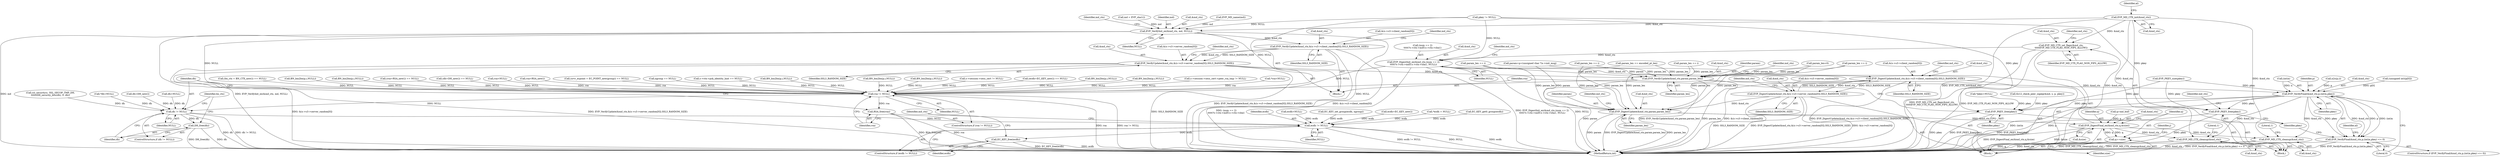 digraph "1_openssl_b15f8769644b00ef7283521593360b7b2135cb63@del" {
"1000390" [label="(Call,EVP_MD_CTX_init(&md_ctx))"];
"1001535" [label="(Call,EVP_MD_CTX_set_flags(&md_ctx,\n\t\t\t\t\tEVP_MD_CTX_FLAG_NON_FIPS_ALLOW))"];
"1001539" [label="(Call,EVP_DigestInit_ex(&md_ctx,(num == 2)\n\t\t\t\t\t?s->ctx->md5:s->ctx->sha1, NULL))"];
"1001557" [label="(Call,EVP_DigestUpdate(&md_ctx,&(s->s3->client_random[0]),SSL3_RANDOM_SIZE))"];
"1001569" [label="(Call,EVP_DigestUpdate(&md_ctx,&(s->s3->server_random[0]),SSL3_RANDOM_SIZE))"];
"1001581" [label="(Call,EVP_DigestUpdate(&md_ctx,param,param_len))"];
"1001586" [label="(Call,EVP_DigestFinal_ex(&md_ctx,q,&size))"];
"1001592" [label="(Call,q+=size)"];
"1001723" [label="(Call,EVP_MD_CTX_cleanup(&md_ctx))"];
"1001758" [label="(Call,EVP_MD_CTX_cleanup(&md_ctx))"];
"1001737" [label="(Call,rsa != NULL)"];
"1001740" [label="(Call,RSA_free(rsa))"];
"1001743" [label="(Call,dh != NULL)"];
"1001746" [label="(Call,DH_free(dh))"];
"1001753" [label="(Call,ecdh != NULL)"];
"1001756" [label="(Call,EC_KEY_free(ecdh))"];
"1001637" [label="(Call,EVP_VerifyInit_ex(&md_ctx, md, NULL))"];
"1001642" [label="(Call,EVP_VerifyUpdate(&md_ctx,&(s->s3->client_random[0]),SSL3_RANDOM_SIZE))"];
"1001654" [label="(Call,EVP_VerifyUpdate(&md_ctx,&(s->s3->server_random[0]),SSL3_RANDOM_SIZE))"];
"1001666" [label="(Call,EVP_VerifyUpdate(&md_ctx,param,param_len))"];
"1001673" [label="(Call,EVP_VerifyFinal(&md_ctx,p,(int)n,pkey))"];
"1001672" [label="(Call,EVP_VerifyFinal(&md_ctx,p,(int)n,pkey) <= 0)"];
"1001721" [label="(Call,EVP_PKEY_free(pkey))"];
"1001734" [label="(Call,EVP_PKEY_free(pkey))"];
"1001674" [label="(Call,&md_ctx)"];
"1001759" [label="(Call,&md_ctx)"];
"1001680" [label="(Identifier,pkey)"];
"1000365" [label="(Call,param_len=0)"];
"1000394" [label="(Identifier,al)"];
"1000150" [label="(Call,*rsa=NULL)"];
"1001638" [label="(Call,&md_ctx)"];
"1001436" [label="(Call,tls12_check_peer_sigalg(&md, s, p, pkey))"];
"1000930" [label="(Call,dh=DH_new())"];
"1001293" [label="(Call,(bn_ctx = BN_CTX_new()) == NULL)"];
"1001727" [label="(Literal,1)"];
"1001023" [label="(Call,BN_bin2bn(p,i,NULL))"];
"1001724" [label="(Call,&md_ctx)"];
"1000652" [label="(Call,BN_bin2bn(p,i,NULL))"];
"1000773" [label="(Call,(rsa=RSA_new()) == NULL)"];
"1001755" [label="(Identifier,NULL)"];
"1001583" [label="(Identifier,md_ctx)"];
"1000692" [label="(Call,param_len += i)"];
"1001742" [label="(ControlStructure,if (dh != NULL))"];
"1001672" [label="(Call,EVP_VerifyFinal(&md_ctx,p,(int)n,pkey) <= 0)"];
"1000929" [label="(Call,(dh=DH_new()) == NULL)"];
"1001581" [label="(Call,EVP_DigestUpdate(&md_ctx,param,param_len))"];
"1000860" [label="(Call,param_len += i)"];
"1001643" [label="(Call,&md_ctx)"];
"1001540" [label="(Call,&md_ctx)"];
"1001570" [label="(Call,&md_ctx)"];
"1001258" [label="(Call,EC_KEY_get0_group(ecdh))"];
"1001666" [label="(Call,EVP_VerifyUpdate(&md_ctx,param,param_len))"];
"1001739" [label="(Identifier,NULL)"];
"1001754" [label="(Identifier,ecdh)"];
"1001416" [label="(Call,pkey != NULL)"];
"1001596" [label="(Identifier,j)"];
"1001684" [label="(Identifier,al)"];
"1001594" [label="(Identifier,size)"];
"1000391" [label="(Call,&md_ctx)"];
"1001535" [label="(Call,EVP_MD_CTX_set_flags(&md_ctx,\n\t\t\t\t\tEVP_MD_CTX_FLAG_NON_FIPS_ALLOW))"];
"1001723" [label="(Call,EVP_MD_CTX_cleanup(&md_ctx))"];
"1001747" [label="(Identifier,dh)"];
"1001655" [label="(Call,&md_ctx)"];
"1001589" [label="(Identifier,q)"];
"1000127" [label="(Block,)"];
"1001681" [label="(Literal,0)"];
"1000919" [label="(Call,rsa=NULL)"];
"1001746" [label="(Call,DH_free(dh))"];
"1001391" [label="(Call,ecdh=NULL)"];
"1001745" [label="(Identifier,NULL)"];
"1000774" [label="(Call,rsa=RSA_new())"];
"1001287" [label="(Call,(srvr_ecpoint = EC_POINT_new(group)) == NULL)"];
"1001741" [label="(Identifier,rsa)"];
"1001235" [label="(Call,ngroup == NULL)"];
"1001721" [label="(Call,EVP_PKEY_free(pkey))"];
"1001669" [label="(Identifier,param)"];
"1001588" [label="(Identifier,md_ctx)"];
"1001734" [label="(Call,EVP_PKEY_free(pkey))"];
"1001670" [label="(Identifier,param_len)"];
"1001737" [label="(Call,rsa != NULL)"];
"1000480" [label="(Call,s->ctx->psk_identity_hint == NULL)"];
"1001580" [label="(Identifier,SSL3_RANDOM_SIZE)"];
"1001592" [label="(Call,q+=size)"];
"1001653" [label="(Identifier,SSL3_RANDOM_SIZE)"];
"1001593" [label="(Identifier,q)"];
"1001743" [label="(Call,dh != NULL)"];
"1000440" [label="(Call,param_len += i)"];
"1001582" [label="(Call,&md_ctx)"];
"1000974" [label="(Call,BN_bin2bn(p,i,NULL))"];
"1001072" [label="(Call,BN_bin2bn(p,i,NULL))"];
"1001645" [label="(Call,&(s->s3->client_random[0]))"];
"1001063" [label="(Call,param_len += i)"];
"1000154" [label="(Call,*dh=NULL)"];
"1001330" [label="(Call,param_len += encoded_pt_len)"];
"1001757" [label="(Identifier,ecdh)"];
"1001569" [label="(Call,EVP_DigestUpdate(&md_ctx,&(s->s3->server_random[0]),SSL3_RANDOM_SIZE))"];
"1001536" [label="(Call,&md_ctx)"];
"1001641" [label="(Identifier,NULL)"];
"1001557" [label="(Call,EVP_DigestUpdate(&md_ctx,&(s->s3->client_random[0]),SSL3_RANDOM_SIZE))"];
"1001657" [label="(Call,&(s->s3->server_random[0]))"];
"1001764" [label="(MethodReturn,int)"];
"1001740" [label="(Call,RSA_free(rsa))"];
"1001556" [label="(Identifier,NULL)"];
"1001572" [label="(Call,&(s->s3->server_random[0]))"];
"1001590" [label="(Call,&size)"];
"1001675" [label="(Identifier,md_ctx)"];
"1001538" [label="(Identifier,EVP_MD_CTX_FLAG_NON_FIPS_ALLOW)"];
"1001736" [label="(ControlStructure,if (rsa != NULL))"];
"1001245" [label="(Call,EC_KEY_set_group(ecdh, ngroup))"];
"1001756" [label="(Call,EC_KEY_free(ecdh))"];
"1001760" [label="(Identifier,md_ctx)"];
"1000623" [label="(Call,(unsigned int)(p[0]))"];
"1001752" [label="(ControlStructure,if (ecdh != NULL))"];
"1001749" [label="(Identifier,bn_ctx)"];
"1000258" [label="(Call,param=p=(unsigned char *)s->init_msg)"];
"1000595" [label="(Call,BN_bin2bn(p,i,NULL))"];
"1001458" [label="(Call,EVP_MD_name(md))"];
"1001753" [label="(Call,ecdh != NULL)"];
"1000390" [label="(Call,EVP_MD_CTX_init(&md_ctx))"];
"1001722" [label="(Identifier,pkey)"];
"1000142" [label="(Call,*pkey=NULL)"];
"1001636" [label="(Block,)"];
"1001735" [label="(Identifier,pkey)"];
"1001584" [label="(Identifier,param)"];
"1001150" [label="(Call,dh=NULL)"];
"1001763" [label="(Literal,1)"];
"1001725" [label="(Identifier,md_ctx)"];
"1001677" [label="(Call,(int)n)"];
"1001637" [label="(Call,EVP_VerifyInit_ex(&md_ctx, md, NULL))"];
"1001758" [label="(Call,EVP_MD_CTX_cleanup(&md_ctx))"];
"1001654" [label="(Call,EVP_VerifyUpdate(&md_ctx,&(s->s3->server_random[0]),SSL3_RANDOM_SIZE))"];
"1001668" [label="(Identifier,md_ctx)"];
"1001568" [label="(Identifier,SSL3_RANDOM_SIZE)"];
"1001644" [label="(Identifier,md_ctx)"];
"1001571" [label="(Identifier,md_ctx)"];
"1001180" [label="(Call,ecdh=EC_KEY_new())"];
"1000268" [label="(Call,s->session->sess_cert != NULL)"];
"1001522" [label="(Call,q=md_buf)"];
"1001738" [label="(Identifier,rsa)"];
"1001179" [label="(Call,(ecdh=EC_KEY_new()) == NULL)"];
"1001558" [label="(Call,&md_ctx)"];
"1000703" [label="(Call,BN_bin2bn(p,i,NULL))"];
"1001744" [label="(Identifier,dh)"];
"1001587" [label="(Call,&md_ctx)"];
"1001656" [label="(Identifier,md_ctx)"];
"1001487" [label="(Call,EVP_PKEY_size(pkey))"];
"1001467" [label="(Call,md = EVP_sha1())"];
"1001671" [label="(ControlStructure,if (EVP_VerifyFinal(&md_ctx,p,(int)n,pkey) <= 0))"];
"1001534" [label="(Block,)"];
"1000544" [label="(Call,BN_bin2bn(p,i,NULL))"];
"1001089" [label="(Call,ssl_security(s, SSL_SECOP_TMP_DH,\n\t\t\t\t\t\tDH_security_bits(dh), 0, dh))"];
"1001642" [label="(Call,EVP_VerifyUpdate(&md_ctx,&(s->s3->client_random[0]),SSL3_RANDOM_SIZE))"];
"1001676" [label="(Identifier,p)"];
"1001559" [label="(Identifier,md_ctx)"];
"1001640" [label="(Identifier,md)"];
"1001541" [label="(Identifier,md_ctx)"];
"1001585" [label="(Identifier,param_len)"];
"1001586" [label="(Call,EVP_DigestFinal_ex(&md_ctx,q,&size))"];
"1000277" [label="(Call,s->session->sess_cert->peer_rsa_tmp != NULL)"];
"1001542" [label="(Call,(num == 2)\n\t\t\t\t\t?s->ctx->md5:s->ctx->sha1)"];
"1001560" [label="(Call,&(s->s3->client_random[0]))"];
"1001539" [label="(Call,EVP_DigestInit_ex(&md_ctx,(num == 2)\n\t\t\t\t\t?s->ctx->md5:s->ctx->sha1, NULL))"];
"1001479" [label="(Call,n2s(p,i))"];
"1000158" [label="(Call,*ecdh = NULL)"];
"1001665" [label="(Identifier,SSL3_RANDOM_SIZE)"];
"1001667" [label="(Call,&md_ctx)"];
"1001673" [label="(Call,EVP_VerifyFinal(&md_ctx,p,(int)n,pkey))"];
"1000390" -> "1000127"  [label="AST: "];
"1000390" -> "1000391"  [label="CFG: "];
"1000391" -> "1000390"  [label="AST: "];
"1000394" -> "1000390"  [label="CFG: "];
"1000390" -> "1001764"  [label="DDG: EVP_MD_CTX_init(&md_ctx)"];
"1000390" -> "1001535"  [label="DDG: &md_ctx"];
"1000390" -> "1001637"  [label="DDG: &md_ctx"];
"1000390" -> "1001723"  [label="DDG: &md_ctx"];
"1000390" -> "1001758"  [label="DDG: &md_ctx"];
"1001535" -> "1001534"  [label="AST: "];
"1001535" -> "1001538"  [label="CFG: "];
"1001536" -> "1001535"  [label="AST: "];
"1001538" -> "1001535"  [label="AST: "];
"1001541" -> "1001535"  [label="CFG: "];
"1001535" -> "1001764"  [label="DDG: EVP_MD_CTX_set_flags(&md_ctx,\n\t\t\t\t\tEVP_MD_CTX_FLAG_NON_FIPS_ALLOW)"];
"1001535" -> "1001764"  [label="DDG: EVP_MD_CTX_FLAG_NON_FIPS_ALLOW"];
"1001586" -> "1001535"  [label="DDG: &md_ctx"];
"1001535" -> "1001539"  [label="DDG: &md_ctx"];
"1001539" -> "1001534"  [label="AST: "];
"1001539" -> "1001556"  [label="CFG: "];
"1001540" -> "1001539"  [label="AST: "];
"1001542" -> "1001539"  [label="AST: "];
"1001556" -> "1001539"  [label="AST: "];
"1001559" -> "1001539"  [label="CFG: "];
"1001539" -> "1001764"  [label="DDG: NULL"];
"1001539" -> "1001764"  [label="DDG: (num == 2)\n\t\t\t\t\t?s->ctx->md5:s->ctx->sha1"];
"1001539" -> "1001764"  [label="DDG: EVP_DigestInit_ex(&md_ctx,(num == 2)\n\t\t\t\t\t?s->ctx->md5:s->ctx->sha1, NULL)"];
"1001416" -> "1001539"  [label="DDG: NULL"];
"1001539" -> "1001557"  [label="DDG: &md_ctx"];
"1001539" -> "1001737"  [label="DDG: NULL"];
"1001557" -> "1001534"  [label="AST: "];
"1001557" -> "1001568"  [label="CFG: "];
"1001558" -> "1001557"  [label="AST: "];
"1001560" -> "1001557"  [label="AST: "];
"1001568" -> "1001557"  [label="AST: "];
"1001571" -> "1001557"  [label="CFG: "];
"1001557" -> "1001764"  [label="DDG: EVP_DigestUpdate(&md_ctx,&(s->s3->client_random[0]),SSL3_RANDOM_SIZE)"];
"1001557" -> "1001764"  [label="DDG: &(s->s3->client_random[0])"];
"1001569" -> "1001557"  [label="DDG: SSL3_RANDOM_SIZE"];
"1001557" -> "1001569"  [label="DDG: &md_ctx"];
"1001557" -> "1001569"  [label="DDG: SSL3_RANDOM_SIZE"];
"1001569" -> "1001534"  [label="AST: "];
"1001569" -> "1001580"  [label="CFG: "];
"1001570" -> "1001569"  [label="AST: "];
"1001572" -> "1001569"  [label="AST: "];
"1001580" -> "1001569"  [label="AST: "];
"1001583" -> "1001569"  [label="CFG: "];
"1001569" -> "1001764"  [label="DDG: SSL3_RANDOM_SIZE"];
"1001569" -> "1001764"  [label="DDG: EVP_DigestUpdate(&md_ctx,&(s->s3->server_random[0]),SSL3_RANDOM_SIZE)"];
"1001569" -> "1001764"  [label="DDG: &(s->s3->server_random[0])"];
"1001569" -> "1001581"  [label="DDG: &md_ctx"];
"1001581" -> "1001534"  [label="AST: "];
"1001581" -> "1001585"  [label="CFG: "];
"1001582" -> "1001581"  [label="AST: "];
"1001584" -> "1001581"  [label="AST: "];
"1001585" -> "1001581"  [label="AST: "];
"1001588" -> "1001581"  [label="CFG: "];
"1001581" -> "1001764"  [label="DDG: param_len"];
"1001581" -> "1001764"  [label="DDG: param"];
"1001581" -> "1001764"  [label="DDG: EVP_DigestUpdate(&md_ctx,param,param_len)"];
"1000258" -> "1001581"  [label="DDG: param"];
"1000365" -> "1001581"  [label="DDG: param_len"];
"1000692" -> "1001581"  [label="DDG: param_len"];
"1000860" -> "1001581"  [label="DDG: param_len"];
"1001063" -> "1001581"  [label="DDG: param_len"];
"1001330" -> "1001581"  [label="DDG: param_len"];
"1000440" -> "1001581"  [label="DDG: param_len"];
"1001581" -> "1001586"  [label="DDG: &md_ctx"];
"1001586" -> "1001534"  [label="AST: "];
"1001586" -> "1001590"  [label="CFG: "];
"1001587" -> "1001586"  [label="AST: "];
"1001589" -> "1001586"  [label="AST: "];
"1001590" -> "1001586"  [label="AST: "];
"1001593" -> "1001586"  [label="CFG: "];
"1001586" -> "1001764"  [label="DDG: &size"];
"1001586" -> "1001764"  [label="DDG: EVP_DigestFinal_ex(&md_ctx,q,&size)"];
"1001592" -> "1001586"  [label="DDG: q"];
"1001522" -> "1001586"  [label="DDG: q"];
"1001586" -> "1001592"  [label="DDG: q"];
"1001586" -> "1001723"  [label="DDG: &md_ctx"];
"1001586" -> "1001758"  [label="DDG: &md_ctx"];
"1001592" -> "1001534"  [label="AST: "];
"1001592" -> "1001594"  [label="CFG: "];
"1001593" -> "1001592"  [label="AST: "];
"1001594" -> "1001592"  [label="AST: "];
"1001596" -> "1001592"  [label="CFG: "];
"1001592" -> "1001764"  [label="DDG: q"];
"1001723" -> "1000127"  [label="AST: "];
"1001723" -> "1001724"  [label="CFG: "];
"1001724" -> "1001723"  [label="AST: "];
"1001727" -> "1001723"  [label="CFG: "];
"1001723" -> "1001764"  [label="DDG: &md_ctx"];
"1001723" -> "1001764"  [label="DDG: EVP_MD_CTX_cleanup(&md_ctx)"];
"1001673" -> "1001723"  [label="DDG: &md_ctx"];
"1001758" -> "1000127"  [label="AST: "];
"1001758" -> "1001759"  [label="CFG: "];
"1001759" -> "1001758"  [label="AST: "];
"1001763" -> "1001758"  [label="CFG: "];
"1001758" -> "1001764"  [label="DDG: &md_ctx"];
"1001758" -> "1001764"  [label="DDG: EVP_MD_CTX_cleanup(&md_ctx)"];
"1001673" -> "1001758"  [label="DDG: &md_ctx"];
"1001737" -> "1001736"  [label="AST: "];
"1001737" -> "1001739"  [label="CFG: "];
"1001738" -> "1001737"  [label="AST: "];
"1001739" -> "1001737"  [label="AST: "];
"1001741" -> "1001737"  [label="CFG: "];
"1001744" -> "1001737"  [label="CFG: "];
"1001737" -> "1001764"  [label="DDG: rsa != NULL"];
"1001737" -> "1001764"  [label="DDG: rsa"];
"1000919" -> "1001737"  [label="DDG: rsa"];
"1000150" -> "1001737"  [label="DDG: rsa"];
"1000774" -> "1001737"  [label="DDG: rsa"];
"1001072" -> "1001737"  [label="DDG: NULL"];
"1000480" -> "1001737"  [label="DDG: NULL"];
"1001023" -> "1001737"  [label="DDG: NULL"];
"1000595" -> "1001737"  [label="DDG: NULL"];
"1001416" -> "1001737"  [label="DDG: NULL"];
"1001235" -> "1001737"  [label="DDG: NULL"];
"1000974" -> "1001737"  [label="DDG: NULL"];
"1000773" -> "1001737"  [label="DDG: NULL"];
"1000268" -> "1001737"  [label="DDG: NULL"];
"1000544" -> "1001737"  [label="DDG: NULL"];
"1001287" -> "1001737"  [label="DDG: NULL"];
"1001637" -> "1001737"  [label="DDG: NULL"];
"1001293" -> "1001737"  [label="DDG: NULL"];
"1000277" -> "1001737"  [label="DDG: NULL"];
"1000652" -> "1001737"  [label="DDG: NULL"];
"1000703" -> "1001737"  [label="DDG: NULL"];
"1001179" -> "1001737"  [label="DDG: NULL"];
"1000929" -> "1001737"  [label="DDG: NULL"];
"1001737" -> "1001740"  [label="DDG: rsa"];
"1001737" -> "1001743"  [label="DDG: NULL"];
"1001740" -> "1001736"  [label="AST: "];
"1001740" -> "1001741"  [label="CFG: "];
"1001741" -> "1001740"  [label="AST: "];
"1001744" -> "1001740"  [label="CFG: "];
"1001740" -> "1001764"  [label="DDG: rsa"];
"1001740" -> "1001764"  [label="DDG: RSA_free(rsa)"];
"1001743" -> "1001742"  [label="AST: "];
"1001743" -> "1001745"  [label="CFG: "];
"1001744" -> "1001743"  [label="AST: "];
"1001745" -> "1001743"  [label="AST: "];
"1001747" -> "1001743"  [label="CFG: "];
"1001749" -> "1001743"  [label="CFG: "];
"1001743" -> "1001764"  [label="DDG: dh != NULL"];
"1001743" -> "1001764"  [label="DDG: dh"];
"1001150" -> "1001743"  [label="DDG: dh"];
"1000154" -> "1001743"  [label="DDG: dh"];
"1000930" -> "1001743"  [label="DDG: dh"];
"1001089" -> "1001743"  [label="DDG: dh"];
"1001743" -> "1001746"  [label="DDG: dh"];
"1001743" -> "1001753"  [label="DDG: NULL"];
"1001746" -> "1001742"  [label="AST: "];
"1001746" -> "1001747"  [label="CFG: "];
"1001747" -> "1001746"  [label="AST: "];
"1001749" -> "1001746"  [label="CFG: "];
"1001746" -> "1001764"  [label="DDG: dh"];
"1001746" -> "1001764"  [label="DDG: DH_free(dh)"];
"1001753" -> "1001752"  [label="AST: "];
"1001753" -> "1001755"  [label="CFG: "];
"1001754" -> "1001753"  [label="AST: "];
"1001755" -> "1001753"  [label="AST: "];
"1001757" -> "1001753"  [label="CFG: "];
"1001760" -> "1001753"  [label="CFG: "];
"1001753" -> "1001764"  [label="DDG: NULL"];
"1001753" -> "1001764"  [label="DDG: ecdh"];
"1001753" -> "1001764"  [label="DDG: ecdh != NULL"];
"1000158" -> "1001753"  [label="DDG: ecdh"];
"1001180" -> "1001753"  [label="DDG: ecdh"];
"1001245" -> "1001753"  [label="DDG: ecdh"];
"1001391" -> "1001753"  [label="DDG: ecdh"];
"1001258" -> "1001753"  [label="DDG: ecdh"];
"1001753" -> "1001756"  [label="DDG: ecdh"];
"1001756" -> "1001752"  [label="AST: "];
"1001756" -> "1001757"  [label="CFG: "];
"1001757" -> "1001756"  [label="AST: "];
"1001760" -> "1001756"  [label="CFG: "];
"1001756" -> "1001764"  [label="DDG: EC_KEY_free(ecdh)"];
"1001756" -> "1001764"  [label="DDG: ecdh"];
"1001637" -> "1001636"  [label="AST: "];
"1001637" -> "1001641"  [label="CFG: "];
"1001638" -> "1001637"  [label="AST: "];
"1001640" -> "1001637"  [label="AST: "];
"1001641" -> "1001637"  [label="AST: "];
"1001644" -> "1001637"  [label="CFG: "];
"1001637" -> "1001764"  [label="DDG: md"];
"1001637" -> "1001764"  [label="DDG: EVP_VerifyInit_ex(&md_ctx, md, NULL)"];
"1001637" -> "1001764"  [label="DDG: NULL"];
"1001458" -> "1001637"  [label="DDG: md"];
"1001467" -> "1001637"  [label="DDG: md"];
"1001416" -> "1001637"  [label="DDG: NULL"];
"1001637" -> "1001642"  [label="DDG: &md_ctx"];
"1001642" -> "1001636"  [label="AST: "];
"1001642" -> "1001653"  [label="CFG: "];
"1001643" -> "1001642"  [label="AST: "];
"1001645" -> "1001642"  [label="AST: "];
"1001653" -> "1001642"  [label="AST: "];
"1001656" -> "1001642"  [label="CFG: "];
"1001642" -> "1001764"  [label="DDG: &(s->s3->client_random[0])"];
"1001642" -> "1001764"  [label="DDG: EVP_VerifyUpdate(&md_ctx,&(s->s3->client_random[0]),SSL3_RANDOM_SIZE)"];
"1001642" -> "1001654"  [label="DDG: &md_ctx"];
"1001642" -> "1001654"  [label="DDG: SSL3_RANDOM_SIZE"];
"1001654" -> "1001636"  [label="AST: "];
"1001654" -> "1001665"  [label="CFG: "];
"1001655" -> "1001654"  [label="AST: "];
"1001657" -> "1001654"  [label="AST: "];
"1001665" -> "1001654"  [label="AST: "];
"1001668" -> "1001654"  [label="CFG: "];
"1001654" -> "1001764"  [label="DDG: EVP_VerifyUpdate(&md_ctx,&(s->s3->server_random[0]),SSL3_RANDOM_SIZE)"];
"1001654" -> "1001764"  [label="DDG: SSL3_RANDOM_SIZE"];
"1001654" -> "1001764"  [label="DDG: &(s->s3->server_random[0])"];
"1001654" -> "1001666"  [label="DDG: &md_ctx"];
"1001666" -> "1001636"  [label="AST: "];
"1001666" -> "1001670"  [label="CFG: "];
"1001667" -> "1001666"  [label="AST: "];
"1001669" -> "1001666"  [label="AST: "];
"1001670" -> "1001666"  [label="AST: "];
"1001675" -> "1001666"  [label="CFG: "];
"1001666" -> "1001764"  [label="DDG: param"];
"1001666" -> "1001764"  [label="DDG: EVP_VerifyUpdate(&md_ctx,param,param_len)"];
"1001666" -> "1001764"  [label="DDG: param_len"];
"1000258" -> "1001666"  [label="DDG: param"];
"1000365" -> "1001666"  [label="DDG: param_len"];
"1000692" -> "1001666"  [label="DDG: param_len"];
"1000860" -> "1001666"  [label="DDG: param_len"];
"1001063" -> "1001666"  [label="DDG: param_len"];
"1001330" -> "1001666"  [label="DDG: param_len"];
"1000440" -> "1001666"  [label="DDG: param_len"];
"1001666" -> "1001673"  [label="DDG: &md_ctx"];
"1001673" -> "1001672"  [label="AST: "];
"1001673" -> "1001680"  [label="CFG: "];
"1001674" -> "1001673"  [label="AST: "];
"1001676" -> "1001673"  [label="AST: "];
"1001677" -> "1001673"  [label="AST: "];
"1001680" -> "1001673"  [label="AST: "];
"1001681" -> "1001673"  [label="CFG: "];
"1001673" -> "1001764"  [label="DDG: (int)n"];
"1001673" -> "1001764"  [label="DDG: p"];
"1001673" -> "1001672"  [label="DDG: &md_ctx"];
"1001673" -> "1001672"  [label="DDG: p"];
"1001673" -> "1001672"  [label="DDG: (int)n"];
"1001673" -> "1001672"  [label="DDG: pkey"];
"1001479" -> "1001673"  [label="DDG: p"];
"1000623" -> "1001673"  [label="DDG: p[0]"];
"1001677" -> "1001673"  [label="DDG: n"];
"1001487" -> "1001673"  [label="DDG: pkey"];
"1001673" -> "1001721"  [label="DDG: pkey"];
"1001673" -> "1001734"  [label="DDG: pkey"];
"1001672" -> "1001671"  [label="AST: "];
"1001672" -> "1001681"  [label="CFG: "];
"1001681" -> "1001672"  [label="AST: "];
"1001684" -> "1001672"  [label="CFG: "];
"1001722" -> "1001672"  [label="CFG: "];
"1001672" -> "1001764"  [label="DDG: EVP_VerifyFinal(&md_ctx,p,(int)n,pkey)"];
"1001672" -> "1001764"  [label="DDG: EVP_VerifyFinal(&md_ctx,p,(int)n,pkey) <= 0"];
"1001721" -> "1000127"  [label="AST: "];
"1001721" -> "1001722"  [label="CFG: "];
"1001722" -> "1001721"  [label="AST: "];
"1001725" -> "1001721"  [label="CFG: "];
"1001721" -> "1001764"  [label="DDG: pkey"];
"1001721" -> "1001764"  [label="DDG: EVP_PKEY_free(pkey)"];
"1001487" -> "1001721"  [label="DDG: pkey"];
"1001416" -> "1001721"  [label="DDG: pkey"];
"1001734" -> "1000127"  [label="AST: "];
"1001734" -> "1001735"  [label="CFG: "];
"1001735" -> "1001734"  [label="AST: "];
"1001738" -> "1001734"  [label="CFG: "];
"1001734" -> "1001764"  [label="DDG: pkey"];
"1001734" -> "1001764"  [label="DDG: EVP_PKEY_free(pkey)"];
"1001487" -> "1001734"  [label="DDG: pkey"];
"1001416" -> "1001734"  [label="DDG: pkey"];
"1000142" -> "1001734"  [label="DDG: pkey"];
"1001436" -> "1001734"  [label="DDG: pkey"];
}

